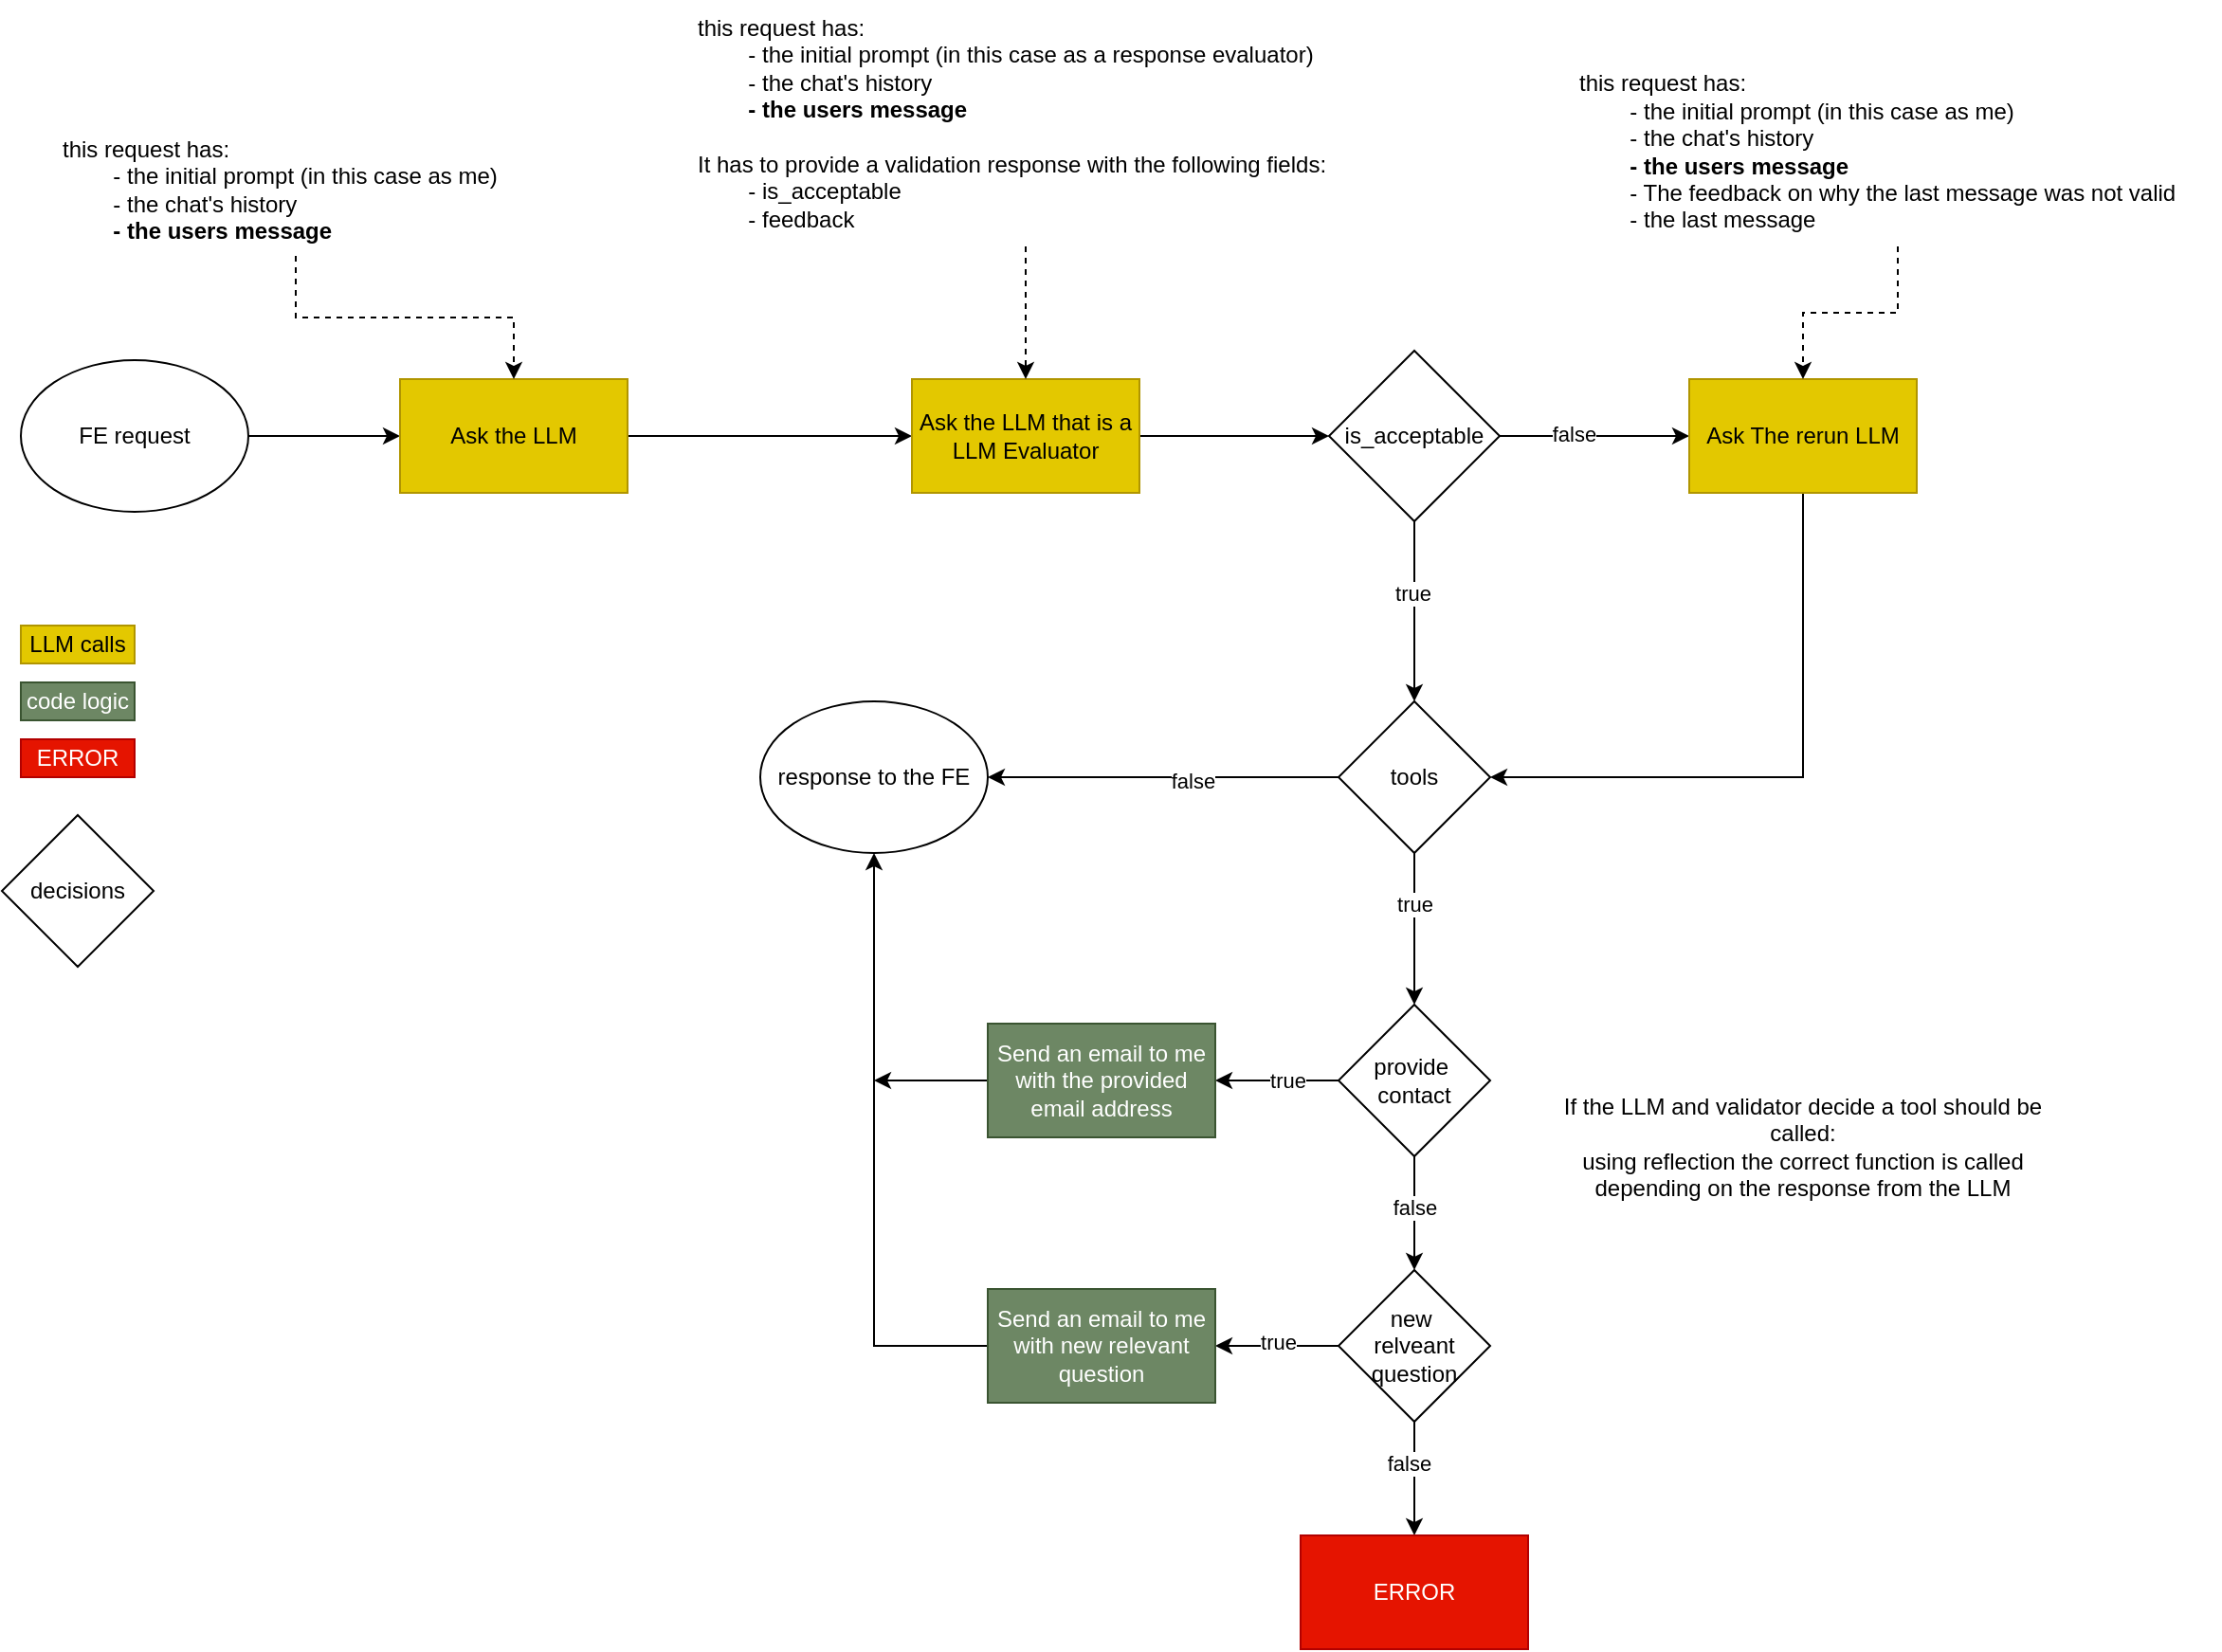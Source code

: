 <mxfile version="28.1.0">
  <diagram name="Page-1" id="rJZ-CDwg-LyD6dR4TtYl">
    <mxGraphModel dx="1375" dy="796" grid="1" gridSize="10" guides="1" tooltips="1" connect="1" arrows="1" fold="1" page="1" pageScale="1" pageWidth="850" pageHeight="1100" math="0" shadow="0">
      <root>
        <mxCell id="0" />
        <mxCell id="1" parent="0" />
        <mxCell id="9GRiGlzJmaG258ZG3SNQ-5" style="edgeStyle=orthogonalEdgeStyle;rounded=0;orthogonalLoop=1;jettySize=auto;html=1;exitX=1;exitY=0.5;exitDx=0;exitDy=0;" parent="1" source="9GRiGlzJmaG258ZG3SNQ-2" target="9GRiGlzJmaG258ZG3SNQ-3" edge="1">
          <mxGeometry relative="1" as="geometry" />
        </mxCell>
        <mxCell id="9GRiGlzJmaG258ZG3SNQ-2" value="FE request" style="ellipse;whiteSpace=wrap;html=1;" parent="1" vertex="1">
          <mxGeometry x="40" y="300" width="120" height="80" as="geometry" />
        </mxCell>
        <mxCell id="9GRiGlzJmaG258ZG3SNQ-8" style="edgeStyle=orthogonalEdgeStyle;rounded=0;orthogonalLoop=1;jettySize=auto;html=1;" parent="1" source="9GRiGlzJmaG258ZG3SNQ-3" target="9GRiGlzJmaG258ZG3SNQ-6" edge="1">
          <mxGeometry relative="1" as="geometry" />
        </mxCell>
        <mxCell id="9GRiGlzJmaG258ZG3SNQ-3" value="&lt;div&gt;Ask the LLM&lt;/div&gt;" style="rounded=0;whiteSpace=wrap;html=1;fillColor=#e3c800;fontColor=#000000;strokeColor=#B09500;" parent="1" vertex="1">
          <mxGeometry x="240" y="310" width="120" height="60" as="geometry" />
        </mxCell>
        <mxCell id="9GRiGlzJmaG258ZG3SNQ-21" style="edgeStyle=orthogonalEdgeStyle;rounded=0;orthogonalLoop=1;jettySize=auto;html=1;entryX=0.5;entryY=0;entryDx=0;entryDy=0;dashed=1;" parent="1" source="9GRiGlzJmaG258ZG3SNQ-4" target="9GRiGlzJmaG258ZG3SNQ-3" edge="1">
          <mxGeometry relative="1" as="geometry" />
        </mxCell>
        <mxCell id="9GRiGlzJmaG258ZG3SNQ-4" value="&lt;div align=&quot;left&quot;&gt;this request has:&lt;/div&gt;&lt;div align=&quot;left&quot;&gt;&lt;span style=&quot;white-space: pre;&quot;&gt;&#x9;&lt;/span&gt;- the initial prompt (in this case as me)&lt;/div&gt;&lt;div align=&quot;left&quot;&gt;&lt;span style=&quot;white-space: pre;&quot;&gt;&#x9;&lt;/span&gt;- the chat&#39;s history&lt;/div&gt;&lt;div align=&quot;left&quot;&gt;&lt;b&gt;&lt;span style=&quot;white-space: pre;&quot;&gt;&#x9;&lt;/span&gt;- the users message&lt;/b&gt;&lt;/div&gt;" style="text;html=1;align=left;verticalAlign=middle;resizable=0;points=[];autosize=1;strokeColor=none;fillColor=none;" parent="1" vertex="1">
          <mxGeometry x="60" y="175" width="250" height="70" as="geometry" />
        </mxCell>
        <mxCell id="9GRiGlzJmaG258ZG3SNQ-11" style="edgeStyle=orthogonalEdgeStyle;rounded=0;orthogonalLoop=1;jettySize=auto;html=1;exitX=1;exitY=0.5;exitDx=0;exitDy=0;entryX=0;entryY=0.5;entryDx=0;entryDy=0;" parent="1" source="9GRiGlzJmaG258ZG3SNQ-6" target="9GRiGlzJmaG258ZG3SNQ-10" edge="1">
          <mxGeometry relative="1" as="geometry" />
        </mxCell>
        <mxCell id="9GRiGlzJmaG258ZG3SNQ-6" value="Ask the LLM that is a LLM Evaluator" style="rounded=0;whiteSpace=wrap;html=1;fillColor=#e3c800;fontColor=#000000;strokeColor=#B09500;" parent="1" vertex="1">
          <mxGeometry x="510" y="310" width="120" height="60" as="geometry" />
        </mxCell>
        <mxCell id="9GRiGlzJmaG258ZG3SNQ-22" style="edgeStyle=orthogonalEdgeStyle;rounded=0;orthogonalLoop=1;jettySize=auto;html=1;entryX=0.5;entryY=0;entryDx=0;entryDy=0;dashed=1;" parent="1" source="9GRiGlzJmaG258ZG3SNQ-7" target="9GRiGlzJmaG258ZG3SNQ-6" edge="1">
          <mxGeometry relative="1" as="geometry" />
        </mxCell>
        <mxCell id="9GRiGlzJmaG258ZG3SNQ-7" value="&lt;div align=&quot;left&quot;&gt;this request has:&lt;/div&gt;&lt;div align=&quot;left&quot;&gt;&lt;span style=&quot;white-space: pre;&quot;&gt;&#x9;&lt;/span&gt;- the initial prompt (in this case as a response evaluator)&lt;/div&gt;&lt;div align=&quot;left&quot;&gt;&lt;span style=&quot;white-space: pre;&quot;&gt;&#x9;&lt;/span&gt;- the chat&#39;s history&lt;/div&gt;&lt;div align=&quot;left&quot;&gt;&lt;b&gt;&lt;span style=&quot;white-space: pre;&quot;&gt;&#x9;&lt;/span&gt;- the users message&lt;/b&gt;&lt;/div&gt;&lt;div align=&quot;left&quot;&gt;&lt;b&gt;&lt;br&gt;&lt;/b&gt;&lt;/div&gt;&lt;div align=&quot;left&quot;&gt;It has to provide a validation response with the following fields:&lt;/div&gt;&lt;div align=&quot;left&quot;&gt;&lt;span style=&quot;white-space: pre;&quot;&gt;&#x9;&lt;/span&gt;- is_acceptable&lt;/div&gt;&lt;div align=&quot;left&quot;&gt;&lt;span style=&quot;white-space: pre;&quot;&gt;&#x9;&lt;/span&gt;- feedback&lt;/div&gt;" style="text;html=1;align=left;verticalAlign=middle;resizable=0;points=[];autosize=1;strokeColor=none;fillColor=none;" parent="1" vertex="1">
          <mxGeometry x="395" y="110" width="350" height="130" as="geometry" />
        </mxCell>
        <mxCell id="9GRiGlzJmaG258ZG3SNQ-12" style="edgeStyle=orthogonalEdgeStyle;rounded=0;orthogonalLoop=1;jettySize=auto;html=1;exitX=0.5;exitY=1;exitDx=0;exitDy=0;entryX=0.5;entryY=0;entryDx=0;entryDy=0;" parent="1" source="9GRiGlzJmaG258ZG3SNQ-10" target="moLPOcPrpaAMq23jcONS-2" edge="1">
          <mxGeometry relative="1" as="geometry">
            <mxPoint x="775" y="480" as="targetPoint" />
          </mxGeometry>
        </mxCell>
        <mxCell id="9GRiGlzJmaG258ZG3SNQ-13" value="true" style="edgeLabel;html=1;align=center;verticalAlign=middle;resizable=0;points=[];" parent="9GRiGlzJmaG258ZG3SNQ-12" vertex="1" connectable="0">
          <mxGeometry x="-0.205" y="-1" relative="1" as="geometry">
            <mxPoint as="offset" />
          </mxGeometry>
        </mxCell>
        <mxCell id="9GRiGlzJmaG258ZG3SNQ-14" style="edgeStyle=orthogonalEdgeStyle;rounded=0;orthogonalLoop=1;jettySize=auto;html=1;exitX=1;exitY=0.5;exitDx=0;exitDy=0;entryX=0;entryY=0.5;entryDx=0;entryDy=0;" parent="1" source="9GRiGlzJmaG258ZG3SNQ-10" target="9GRiGlzJmaG258ZG3SNQ-17" edge="1">
          <mxGeometry relative="1" as="geometry">
            <mxPoint x="910" y="340" as="targetPoint" />
          </mxGeometry>
        </mxCell>
        <mxCell id="9GRiGlzJmaG258ZG3SNQ-15" value="false" style="edgeLabel;html=1;align=center;verticalAlign=middle;resizable=0;points=[];" parent="9GRiGlzJmaG258ZG3SNQ-14" vertex="1" connectable="0">
          <mxGeometry x="-0.224" y="1" relative="1" as="geometry">
            <mxPoint as="offset" />
          </mxGeometry>
        </mxCell>
        <mxCell id="9GRiGlzJmaG258ZG3SNQ-10" value="is_acceptable" style="rhombus;whiteSpace=wrap;html=1;" parent="1" vertex="1">
          <mxGeometry x="730" y="295" width="90" height="90" as="geometry" />
        </mxCell>
        <mxCell id="9GRiGlzJmaG258ZG3SNQ-19" style="edgeStyle=orthogonalEdgeStyle;rounded=0;orthogonalLoop=1;jettySize=auto;html=1;entryX=1;entryY=0.5;entryDx=0;entryDy=0;" parent="1" source="9GRiGlzJmaG258ZG3SNQ-17" target="moLPOcPrpaAMq23jcONS-2" edge="1">
          <mxGeometry relative="1" as="geometry">
            <mxPoint x="835" y="520" as="targetPoint" />
            <Array as="points">
              <mxPoint x="980" y="520" />
            </Array>
          </mxGeometry>
        </mxCell>
        <mxCell id="9GRiGlzJmaG258ZG3SNQ-17" value="Ask The rerun LLM" style="rounded=0;whiteSpace=wrap;html=1;fillColor=#e3c800;fontColor=#000000;strokeColor=#B09500;" parent="1" vertex="1">
          <mxGeometry x="920" y="310" width="120" height="60" as="geometry" />
        </mxCell>
        <mxCell id="9GRiGlzJmaG258ZG3SNQ-20" style="edgeStyle=orthogonalEdgeStyle;rounded=0;orthogonalLoop=1;jettySize=auto;html=1;entryX=0.5;entryY=0;entryDx=0;entryDy=0;dashed=1;" parent="1" source="9GRiGlzJmaG258ZG3SNQ-18" target="9GRiGlzJmaG258ZG3SNQ-17" edge="1">
          <mxGeometry relative="1" as="geometry" />
        </mxCell>
        <mxCell id="9GRiGlzJmaG258ZG3SNQ-18" value="&lt;div align=&quot;left&quot;&gt;this request has:&lt;/div&gt;&lt;div align=&quot;left&quot;&gt;&lt;span style=&quot;white-space: pre;&quot;&gt;&#x9;&lt;/span&gt;- the initial prompt (in this case as me)&lt;/div&gt;&lt;div align=&quot;left&quot;&gt;&lt;span style=&quot;white-space: pre;&quot;&gt;&#x9;&lt;/span&gt;- the chat&#39;s history&lt;/div&gt;&lt;div align=&quot;left&quot;&gt;&lt;b&gt;&lt;span style=&quot;white-space: pre;&quot;&gt;&#x9;&lt;/span&gt;- the users message&lt;/b&gt;&lt;/div&gt;&lt;div align=&quot;left&quot;&gt;&lt;span style=&quot;white-space: pre;&quot;&gt;&#x9;&lt;/span&gt;- The feedback on why the last message was not valid&lt;/div&gt;&lt;div align=&quot;left&quot;&gt;&lt;span style=&quot;white-space: pre;&quot;&gt;&#x9;&lt;/span&gt;- the last message&lt;/div&gt;" style="text;html=1;align=left;verticalAlign=middle;resizable=0;points=[];autosize=1;strokeColor=none;fillColor=none;" parent="1" vertex="1">
          <mxGeometry x="860" y="140" width="340" height="100" as="geometry" />
        </mxCell>
        <mxCell id="moLPOcPrpaAMq23jcONS-1" value="response to the FE" style="ellipse;whiteSpace=wrap;html=1;" vertex="1" parent="1">
          <mxGeometry x="430" y="480" width="120" height="80" as="geometry" />
        </mxCell>
        <mxCell id="moLPOcPrpaAMq23jcONS-3" style="edgeStyle=orthogonalEdgeStyle;rounded=0;orthogonalLoop=1;jettySize=auto;html=1;entryX=1;entryY=0.5;entryDx=0;entryDy=0;" edge="1" parent="1" source="moLPOcPrpaAMq23jcONS-2" target="moLPOcPrpaAMq23jcONS-1">
          <mxGeometry relative="1" as="geometry" />
        </mxCell>
        <mxCell id="moLPOcPrpaAMq23jcONS-4" value="false" style="edgeLabel;html=1;align=center;verticalAlign=middle;resizable=0;points=[];" vertex="1" connectable="0" parent="moLPOcPrpaAMq23jcONS-3">
          <mxGeometry x="-0.165" y="2" relative="1" as="geometry">
            <mxPoint as="offset" />
          </mxGeometry>
        </mxCell>
        <mxCell id="moLPOcPrpaAMq23jcONS-6" value="" style="edgeStyle=orthogonalEdgeStyle;rounded=0;orthogonalLoop=1;jettySize=auto;html=1;" edge="1" parent="1" source="moLPOcPrpaAMq23jcONS-2" target="moLPOcPrpaAMq23jcONS-5">
          <mxGeometry relative="1" as="geometry" />
        </mxCell>
        <mxCell id="moLPOcPrpaAMq23jcONS-7" value="true" style="edgeLabel;html=1;align=center;verticalAlign=middle;resizable=0;points=[];" vertex="1" connectable="0" parent="moLPOcPrpaAMq23jcONS-6">
          <mxGeometry x="-0.325" relative="1" as="geometry">
            <mxPoint as="offset" />
          </mxGeometry>
        </mxCell>
        <mxCell id="moLPOcPrpaAMq23jcONS-2" value="tools" style="rhombus;whiteSpace=wrap;html=1;" vertex="1" parent="1">
          <mxGeometry x="735" y="480" width="80" height="80" as="geometry" />
        </mxCell>
        <mxCell id="moLPOcPrpaAMq23jcONS-13" style="edgeStyle=orthogonalEdgeStyle;rounded=0;orthogonalLoop=1;jettySize=auto;html=1;exitX=0;exitY=0.5;exitDx=0;exitDy=0;entryX=1;entryY=0.5;entryDx=0;entryDy=0;" edge="1" parent="1" source="moLPOcPrpaAMq23jcONS-5" target="moLPOcPrpaAMq23jcONS-12">
          <mxGeometry relative="1" as="geometry" />
        </mxCell>
        <mxCell id="moLPOcPrpaAMq23jcONS-14" value="true" style="edgeLabel;html=1;align=center;verticalAlign=middle;resizable=0;points=[];" vertex="1" connectable="0" parent="moLPOcPrpaAMq23jcONS-13">
          <mxGeometry x="-0.169" relative="1" as="geometry">
            <mxPoint as="offset" />
          </mxGeometry>
        </mxCell>
        <mxCell id="moLPOcPrpaAMq23jcONS-15" style="edgeStyle=orthogonalEdgeStyle;rounded=0;orthogonalLoop=1;jettySize=auto;html=1;entryX=0.5;entryY=0;entryDx=0;entryDy=0;" edge="1" parent="1" source="moLPOcPrpaAMq23jcONS-5" target="moLPOcPrpaAMq23jcONS-17">
          <mxGeometry relative="1" as="geometry">
            <mxPoint x="775" y="790" as="targetPoint" />
          </mxGeometry>
        </mxCell>
        <mxCell id="moLPOcPrpaAMq23jcONS-16" value="false" style="edgeLabel;html=1;align=center;verticalAlign=middle;resizable=0;points=[];" vertex="1" connectable="0" parent="moLPOcPrpaAMq23jcONS-15">
          <mxGeometry x="-0.092" relative="1" as="geometry">
            <mxPoint as="offset" />
          </mxGeometry>
        </mxCell>
        <mxCell id="moLPOcPrpaAMq23jcONS-5" value="&lt;div&gt;provide&amp;nbsp;&lt;/div&gt;&lt;div&gt;contact&lt;/div&gt;" style="rhombus;whiteSpace=wrap;html=1;" vertex="1" parent="1">
          <mxGeometry x="735" y="640" width="80" height="80" as="geometry" />
        </mxCell>
        <mxCell id="moLPOcPrpaAMq23jcONS-24" style="edgeStyle=orthogonalEdgeStyle;rounded=0;orthogonalLoop=1;jettySize=auto;html=1;" edge="1" parent="1" source="moLPOcPrpaAMq23jcONS-12">
          <mxGeometry relative="1" as="geometry">
            <mxPoint x="490" y="680" as="targetPoint" />
          </mxGeometry>
        </mxCell>
        <mxCell id="moLPOcPrpaAMq23jcONS-12" value="Send an email to me with the provided email address" style="rounded=0;whiteSpace=wrap;html=1;fillColor=#6d8764;fontColor=#ffffff;strokeColor=#3A5431;" vertex="1" parent="1">
          <mxGeometry x="550" y="650" width="120" height="60" as="geometry" />
        </mxCell>
        <mxCell id="moLPOcPrpaAMq23jcONS-18" style="edgeStyle=orthogonalEdgeStyle;rounded=0;orthogonalLoop=1;jettySize=auto;html=1;exitX=0;exitY=0.5;exitDx=0;exitDy=0;entryX=1;entryY=0.5;entryDx=0;entryDy=0;" edge="1" parent="1" source="moLPOcPrpaAMq23jcONS-17" target="moLPOcPrpaAMq23jcONS-19">
          <mxGeometry relative="1" as="geometry">
            <mxPoint x="670" y="820" as="targetPoint" />
          </mxGeometry>
        </mxCell>
        <mxCell id="moLPOcPrpaAMq23jcONS-25" value="true" style="edgeLabel;html=1;align=center;verticalAlign=middle;resizable=0;points=[];" vertex="1" connectable="0" parent="moLPOcPrpaAMq23jcONS-18">
          <mxGeometry x="-0.015" y="-2" relative="1" as="geometry">
            <mxPoint as="offset" />
          </mxGeometry>
        </mxCell>
        <mxCell id="moLPOcPrpaAMq23jcONS-20" style="edgeStyle=orthogonalEdgeStyle;rounded=0;orthogonalLoop=1;jettySize=auto;html=1;entryX=0.5;entryY=0;entryDx=0;entryDy=0;" edge="1" parent="1" source="moLPOcPrpaAMq23jcONS-17" target="moLPOcPrpaAMq23jcONS-22">
          <mxGeometry relative="1" as="geometry">
            <mxPoint x="775" y="910" as="targetPoint" />
          </mxGeometry>
        </mxCell>
        <mxCell id="moLPOcPrpaAMq23jcONS-21" value="false" style="edgeLabel;html=1;align=center;verticalAlign=middle;resizable=0;points=[];" vertex="1" connectable="0" parent="moLPOcPrpaAMq23jcONS-20">
          <mxGeometry x="-0.287" y="-3" relative="1" as="geometry">
            <mxPoint as="offset" />
          </mxGeometry>
        </mxCell>
        <mxCell id="moLPOcPrpaAMq23jcONS-17" value="&lt;div&gt;new&amp;nbsp;&lt;/div&gt;&lt;div&gt;relveant question&lt;/div&gt;" style="rhombus;whiteSpace=wrap;html=1;" vertex="1" parent="1">
          <mxGeometry x="735" y="780" width="80" height="80" as="geometry" />
        </mxCell>
        <mxCell id="moLPOcPrpaAMq23jcONS-23" style="edgeStyle=orthogonalEdgeStyle;rounded=0;orthogonalLoop=1;jettySize=auto;html=1;exitX=0;exitY=0.5;exitDx=0;exitDy=0;entryX=0.5;entryY=1;entryDx=0;entryDy=0;" edge="1" parent="1" source="moLPOcPrpaAMq23jcONS-19" target="moLPOcPrpaAMq23jcONS-1">
          <mxGeometry relative="1" as="geometry">
            <mxPoint x="490" y="820" as="targetPoint" />
          </mxGeometry>
        </mxCell>
        <mxCell id="moLPOcPrpaAMq23jcONS-19" value="Send an email to me with new relevant question" style="rounded=0;whiteSpace=wrap;html=1;fillColor=#6d8764;fontColor=#ffffff;strokeColor=#3A5431;" vertex="1" parent="1">
          <mxGeometry x="550" y="790" width="120" height="60" as="geometry" />
        </mxCell>
        <mxCell id="moLPOcPrpaAMq23jcONS-22" value="ERROR" style="rounded=0;whiteSpace=wrap;html=1;fillColor=#e51400;fontColor=#ffffff;strokeColor=#B20000;" vertex="1" parent="1">
          <mxGeometry x="715" y="920" width="120" height="60" as="geometry" />
        </mxCell>
        <mxCell id="moLPOcPrpaAMq23jcONS-26" value="LLM calls" style="rounded=0;whiteSpace=wrap;html=1;fillColor=#e3c800;fontColor=#000000;strokeColor=#B09500;" vertex="1" parent="1">
          <mxGeometry x="40" y="440" width="60" height="20" as="geometry" />
        </mxCell>
        <mxCell id="moLPOcPrpaAMq23jcONS-27" value="code logic" style="rounded=0;whiteSpace=wrap;html=1;fillColor=#6d8764;fontColor=#ffffff;strokeColor=#3A5431;" vertex="1" parent="1">
          <mxGeometry x="40" y="470" width="60" height="20" as="geometry" />
        </mxCell>
        <mxCell id="moLPOcPrpaAMq23jcONS-28" value="ERROR" style="rounded=0;whiteSpace=wrap;html=1;fillColor=#e51400;fontColor=#ffffff;strokeColor=#B20000;" vertex="1" parent="1">
          <mxGeometry x="40" y="500" width="60" height="20" as="geometry" />
        </mxCell>
        <mxCell id="moLPOcPrpaAMq23jcONS-29" value="decisions" style="rhombus;whiteSpace=wrap;html=1;" vertex="1" parent="1">
          <mxGeometry x="30" y="540" width="80" height="80" as="geometry" />
        </mxCell>
        <mxCell id="moLPOcPrpaAMq23jcONS-30" value="&lt;div&gt;If the LLM and validator decide a tool should be called:&lt;/div&gt;&lt;div&gt;using reflection the correct function is called depending on the response from the LLM&lt;/div&gt;" style="text;html=1;align=center;verticalAlign=middle;whiteSpace=wrap;rounded=0;" vertex="1" parent="1">
          <mxGeometry x="850" y="650" width="260" height="130" as="geometry" />
        </mxCell>
      </root>
    </mxGraphModel>
  </diagram>
</mxfile>

